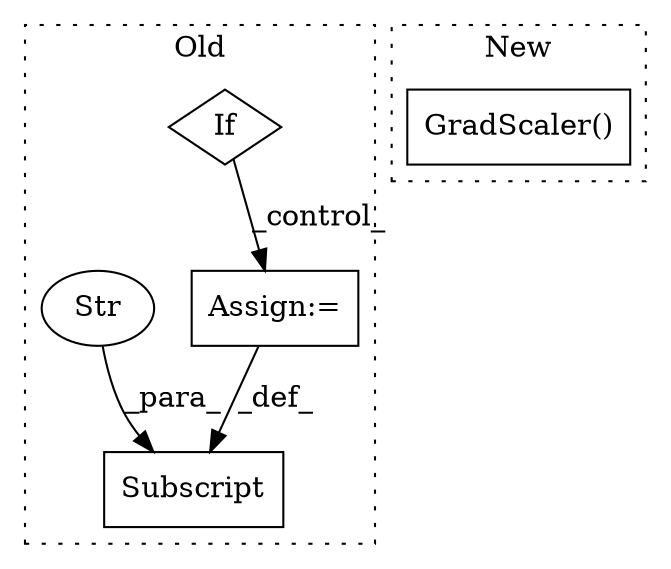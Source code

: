 digraph G {
subgraph cluster0 {
1 [label="If" a="96" s="4909" l="3" shape="diamond"];
3 [label="Assign:=" a="68" s="4964" l="3" shape="box"];
4 [label="Subscript" a="63" s="4953,0" l="11,0" shape="box"];
5 [label="Str" a="66" s="4958" l="5" shape="ellipse"];
label = "Old";
style="dotted";
}
subgraph cluster1 {
2 [label="GradScaler()" a="75" s="2144" l="16" shape="box"];
label = "New";
style="dotted";
}
1 -> 3 [label="_control_"];
3 -> 4 [label="_def_"];
5 -> 4 [label="_para_"];
}
